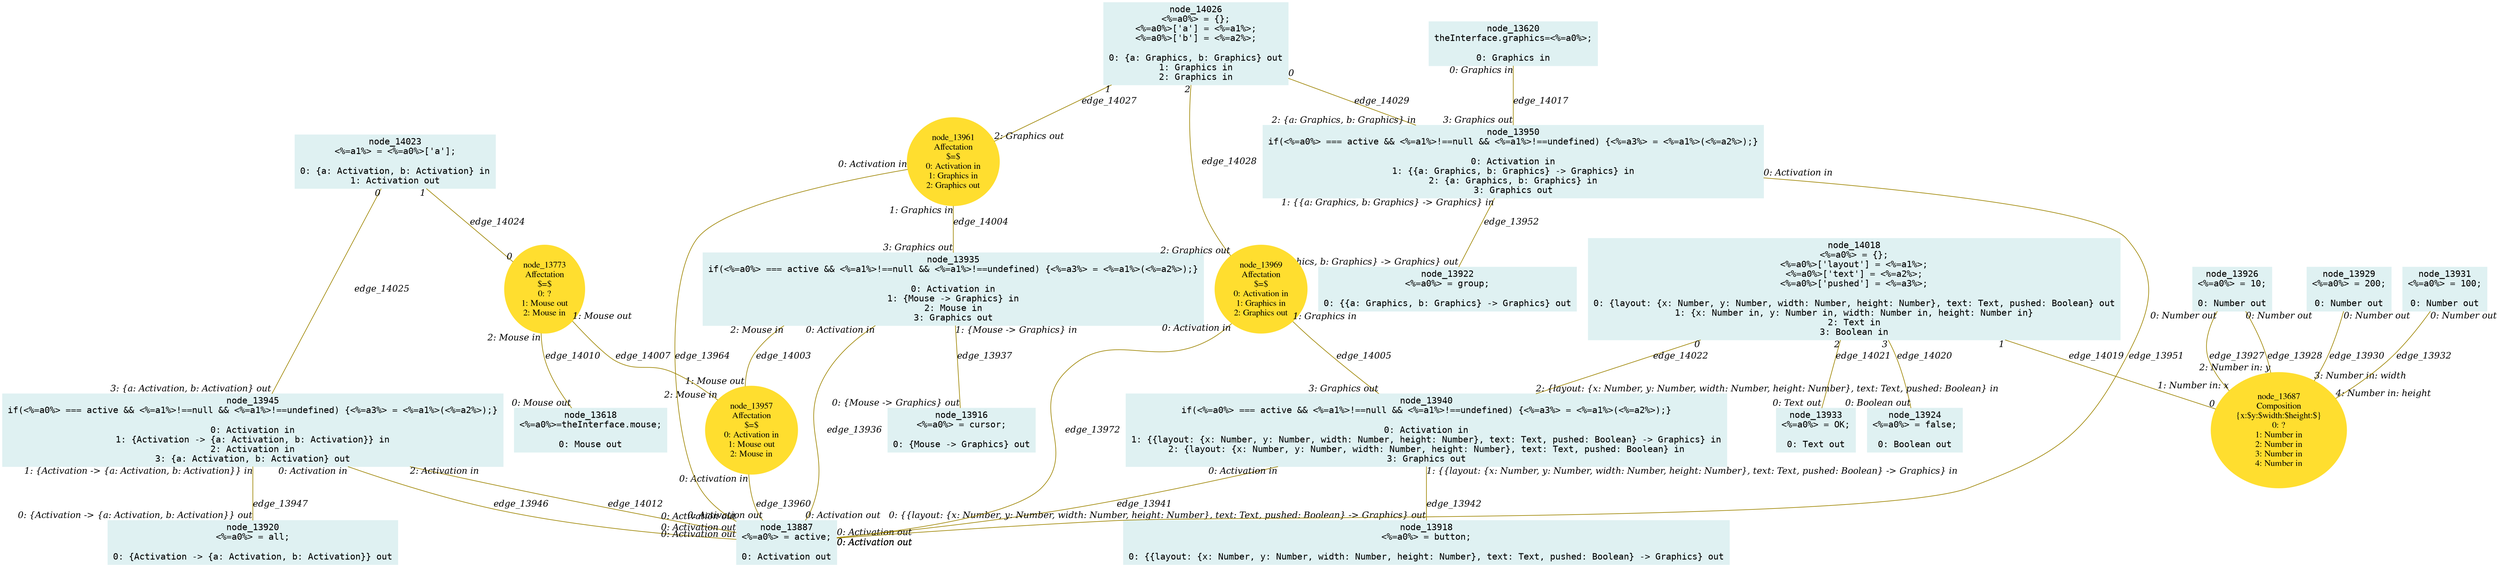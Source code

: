 digraph g{node_13618 [shape="box", style="filled", color="#dff1f2", fontname="Courier", label="node_13618
<%=a0%>=theInterface.mouse;

0: Mouse out" ]
node_13620 [shape="box", style="filled", color="#dff1f2", fontname="Courier", label="node_13620
theInterface.graphics=<%=a0%>;

0: Graphics in" ]
node_13687 [shape="ellipse", style="filled", color="#ffde2f", fontname="Times", label="node_13687
Composition
{x:$y:$width:$height:$}
0: ?
1: Number in
2: Number in
3: Number in
4: Number in" ]
node_13773 [shape="ellipse", style="filled", color="#ffde2f", fontname="Times", label="node_13773
Affectation
$=$
0: ?
1: Mouse out
2: Mouse in" ]
node_13887 [shape="box", style="filled", color="#dff1f2", fontname="Courier", label="node_13887
<%=a0%> = active;

0: Activation out" ]
node_13916 [shape="box", style="filled", color="#dff1f2", fontname="Courier", label="node_13916
<%=a0%> = cursor;

0: {Mouse -> Graphics} out" ]
node_13918 [shape="box", style="filled", color="#dff1f2", fontname="Courier", label="node_13918
<%=a0%> = button;

0: {{layout: {x: Number, y: Number, width: Number, height: Number}, text: Text, pushed: Boolean} -> Graphics} out" ]
node_13920 [shape="box", style="filled", color="#dff1f2", fontname="Courier", label="node_13920
<%=a0%> = all;

0: {Activation -> {a: Activation, b: Activation}} out" ]
node_13922 [shape="box", style="filled", color="#dff1f2", fontname="Courier", label="node_13922
<%=a0%> = group;

0: {{a: Graphics, b: Graphics} -> Graphics} out" ]
node_13924 [shape="box", style="filled", color="#dff1f2", fontname="Courier", label="node_13924
<%=a0%> = false;

0: Boolean out" ]
node_13926 [shape="box", style="filled", color="#dff1f2", fontname="Courier", label="node_13926
<%=a0%> = 10;

0: Number out" ]
node_13929 [shape="box", style="filled", color="#dff1f2", fontname="Courier", label="node_13929
<%=a0%> = 200;

0: Number out" ]
node_13931 [shape="box", style="filled", color="#dff1f2", fontname="Courier", label="node_13931
<%=a0%> = 100;

0: Number out" ]
node_13933 [shape="box", style="filled", color="#dff1f2", fontname="Courier", label="node_13933
<%=a0%> = OK;

0: Text out" ]
node_13935 [shape="box", style="filled", color="#dff1f2", fontname="Courier", label="node_13935
if(<%=a0%> === active && <%=a1%>!==null && <%=a1%>!==undefined) {<%=a3%> = <%=a1%>(<%=a2%>);}

0: Activation in
1: {Mouse -> Graphics} in
2: Mouse in
3: Graphics out" ]
node_13940 [shape="box", style="filled", color="#dff1f2", fontname="Courier", label="node_13940
if(<%=a0%> === active && <%=a1%>!==null && <%=a1%>!==undefined) {<%=a3%> = <%=a1%>(<%=a2%>);}

0: Activation in
1: {{layout: {x: Number, y: Number, width: Number, height: Number}, text: Text, pushed: Boolean} -> Graphics} in
2: {layout: {x: Number, y: Number, width: Number, height: Number}, text: Text, pushed: Boolean} in
3: Graphics out" ]
node_13945 [shape="box", style="filled", color="#dff1f2", fontname="Courier", label="node_13945
if(<%=a0%> === active && <%=a1%>!==null && <%=a1%>!==undefined) {<%=a3%> = <%=a1%>(<%=a2%>);}

0: Activation in
1: {Activation -> {a: Activation, b: Activation}} in
2: Activation in
3: {a: Activation, b: Activation} out" ]
node_13950 [shape="box", style="filled", color="#dff1f2", fontname="Courier", label="node_13950
if(<%=a0%> === active && <%=a1%>!==null && <%=a1%>!==undefined) {<%=a3%> = <%=a1%>(<%=a2%>);}

0: Activation in
1: {{a: Graphics, b: Graphics} -> Graphics} in
2: {a: Graphics, b: Graphics} in
3: Graphics out" ]
node_13957 [shape="ellipse", style="filled", color="#ffde2f", fontname="Times", label="node_13957
Affectation
$=$
0: Activation in
1: Mouse out
2: Mouse in" ]
node_13961 [shape="ellipse", style="filled", color="#ffde2f", fontname="Times", label="node_13961
Affectation
$=$
0: Activation in
1: Graphics in
2: Graphics out" ]
node_13969 [shape="ellipse", style="filled", color="#ffde2f", fontname="Times", label="node_13969
Affectation
$=$
0: Activation in
1: Graphics in
2: Graphics out" ]
node_14018 [shape="box", style="filled", color="#dff1f2", fontname="Courier", label="node_14018
<%=a0%> = {};
<%=a0%>['layout'] = <%=a1%>;
<%=a0%>['text'] = <%=a2%>;
<%=a0%>['pushed'] = <%=a3%>;

0: {layout: {x: Number, y: Number, width: Number, height: Number}, text: Text, pushed: Boolean} out
1: {x: Number in, y: Number in, width: Number in, height: Number in}
2: Text in
3: Boolean in" ]
node_14023 [shape="box", style="filled", color="#dff1f2", fontname="Courier", label="node_14023
<%=a1%> = <%=a0%>['a'];

0: {a: Activation, b: Activation} in
1: Activation out" ]
node_14026 [shape="box", style="filled", color="#dff1f2", fontname="Courier", label="node_14026
<%=a0%> = {};
<%=a0%>['a'] = <%=a1%>;
<%=a0%>['b'] = <%=a2%>;

0: {a: Graphics, b: Graphics} out
1: Graphics in
2: Graphics in" ]
node_13926 -> node_13687 [dir=none, arrowHead=none, fontname="Times-Italic", arrowsize=1, color="#9d8400", label="edge_13927",  headlabel="1: Number in: x", taillabel="0: Number out" ]
node_13926 -> node_13687 [dir=none, arrowHead=none, fontname="Times-Italic", arrowsize=1, color="#9d8400", label="edge_13928",  headlabel="2: Number in: y", taillabel="0: Number out" ]
node_13929 -> node_13687 [dir=none, arrowHead=none, fontname="Times-Italic", arrowsize=1, color="#9d8400", label="edge_13930",  headlabel="3: Number in: width", taillabel="0: Number out" ]
node_13931 -> node_13687 [dir=none, arrowHead=none, fontname="Times-Italic", arrowsize=1, color="#9d8400", label="edge_13932",  headlabel="4: Number in: height", taillabel="0: Number out" ]
node_13935 -> node_13887 [dir=none, arrowHead=none, fontname="Times-Italic", arrowsize=1, color="#9d8400", label="edge_13936",  headlabel="0: Activation out", taillabel="0: Activation in" ]
node_13935 -> node_13916 [dir=none, arrowHead=none, fontname="Times-Italic", arrowsize=1, color="#9d8400", label="edge_13937",  headlabel="0: {Mouse -> Graphics} out", taillabel="1: {Mouse -> Graphics} in" ]
node_13940 -> node_13887 [dir=none, arrowHead=none, fontname="Times-Italic", arrowsize=1, color="#9d8400", label="edge_13941",  headlabel="0: Activation out", taillabel="0: Activation in" ]
node_13940 -> node_13918 [dir=none, arrowHead=none, fontname="Times-Italic", arrowsize=1, color="#9d8400", label="edge_13942",  headlabel="0: {{layout: {x: Number, y: Number, width: Number, height: Number}, text: Text, pushed: Boolean} -> Graphics} out", taillabel="1: {{layout: {x: Number, y: Number, width: Number, height: Number}, text: Text, pushed: Boolean} -> Graphics} in" ]
node_13945 -> node_13887 [dir=none, arrowHead=none, fontname="Times-Italic", arrowsize=1, color="#9d8400", label="edge_13946",  headlabel="0: Activation out", taillabel="0: Activation in" ]
node_13945 -> node_13920 [dir=none, arrowHead=none, fontname="Times-Italic", arrowsize=1, color="#9d8400", label="edge_13947",  headlabel="0: {Activation -> {a: Activation, b: Activation}} out", taillabel="1: {Activation -> {a: Activation, b: Activation}} in" ]
node_13950 -> node_13887 [dir=none, arrowHead=none, fontname="Times-Italic", arrowsize=1, color="#9d8400", label="edge_13951",  headlabel="0: Activation out", taillabel="0: Activation in" ]
node_13950 -> node_13922 [dir=none, arrowHead=none, fontname="Times-Italic", arrowsize=1, color="#9d8400", label="edge_13952",  headlabel="0: {{a: Graphics, b: Graphics} -> Graphics} out", taillabel="1: {{a: Graphics, b: Graphics} -> Graphics} in" ]
node_13957 -> node_13887 [dir=none, arrowHead=none, fontname="Times-Italic", arrowsize=1, color="#9d8400", label="edge_13960",  headlabel="0: Activation out", taillabel="0: Activation in" ]
node_13961 -> node_13887 [dir=none, arrowHead=none, fontname="Times-Italic", arrowsize=1, color="#9d8400", label="edge_13964",  headlabel="0: Activation out", taillabel="0: Activation in" ]
node_13969 -> node_13887 [dir=none, arrowHead=none, fontname="Times-Italic", arrowsize=1, color="#9d8400", label="edge_13972",  headlabel="0: Activation out", taillabel="0: Activation in" ]
node_13935 -> node_13957 [dir=none, arrowHead=none, fontname="Times-Italic", arrowsize=1, color="#9d8400", label="edge_14003",  headlabel="1: Mouse out", taillabel="2: Mouse in" ]
node_13961 -> node_13935 [dir=none, arrowHead=none, fontname="Times-Italic", arrowsize=1, color="#9d8400", label="edge_14004",  headlabel="3: Graphics out", taillabel="1: Graphics in" ]
node_13969 -> node_13940 [dir=none, arrowHead=none, fontname="Times-Italic", arrowsize=1, color="#9d8400", label="edge_14005",  headlabel="3: Graphics out", taillabel="1: Graphics in" ]
node_13773 -> node_13957 [dir=none, arrowHead=none, fontname="Times-Italic", arrowsize=1, color="#9d8400", label="edge_14007",  headlabel="2: Mouse in", taillabel="1: Mouse out" ]
node_13773 -> node_13618 [dir=none, arrowHead=none, fontname="Times-Italic", arrowsize=1, color="#9d8400", label="edge_14010",  headlabel="0: Mouse out", taillabel="2: Mouse in" ]
node_13945 -> node_13887 [dir=none, arrowHead=none, fontname="Times-Italic", arrowsize=1, color="#9d8400", label="edge_14012",  headlabel="0: Activation out", taillabel="2: Activation in" ]
node_13620 -> node_13950 [dir=none, arrowHead=none, fontname="Times-Italic", arrowsize=1, color="#9d8400", label="edge_14017",  headlabel="3: Graphics out", taillabel="0: Graphics in" ]
node_14018 -> node_13687 [dir=none, arrowHead=none, fontname="Times-Italic", arrowsize=1, color="#9d8400", label="edge_14019",  headlabel="0", taillabel="1" ]
node_14018 -> node_13924 [dir=none, arrowHead=none, fontname="Times-Italic", arrowsize=1, color="#9d8400", label="edge_14020",  headlabel="0: Boolean out", taillabel="3" ]
node_14018 -> node_13933 [dir=none, arrowHead=none, fontname="Times-Italic", arrowsize=1, color="#9d8400", label="edge_14021",  headlabel="0: Text out", taillabel="2" ]
node_14018 -> node_13940 [dir=none, arrowHead=none, fontname="Times-Italic", arrowsize=1, color="#9d8400", label="edge_14022",  headlabel="2: {layout: {x: Number, y: Number, width: Number, height: Number}, text: Text, pushed: Boolean} in", taillabel="0" ]
node_14023 -> node_13773 [dir=none, arrowHead=none, fontname="Times-Italic", arrowsize=1, color="#9d8400", label="edge_14024",  headlabel="0", taillabel="1" ]
node_14023 -> node_13945 [dir=none, arrowHead=none, fontname="Times-Italic", arrowsize=1, color="#9d8400", label="edge_14025",  headlabel="3: {a: Activation, b: Activation} out", taillabel="0" ]
node_14026 -> node_13961 [dir=none, arrowHead=none, fontname="Times-Italic", arrowsize=1, color="#9d8400", label="edge_14027",  headlabel="2: Graphics out", taillabel="1" ]
node_14026 -> node_13969 [dir=none, arrowHead=none, fontname="Times-Italic", arrowsize=1, color="#9d8400", label="edge_14028",  headlabel="2: Graphics out", taillabel="2" ]
node_14026 -> node_13950 [dir=none, arrowHead=none, fontname="Times-Italic", arrowsize=1, color="#9d8400", label="edge_14029",  headlabel="2: {a: Graphics, b: Graphics} in", taillabel="0" ]
}